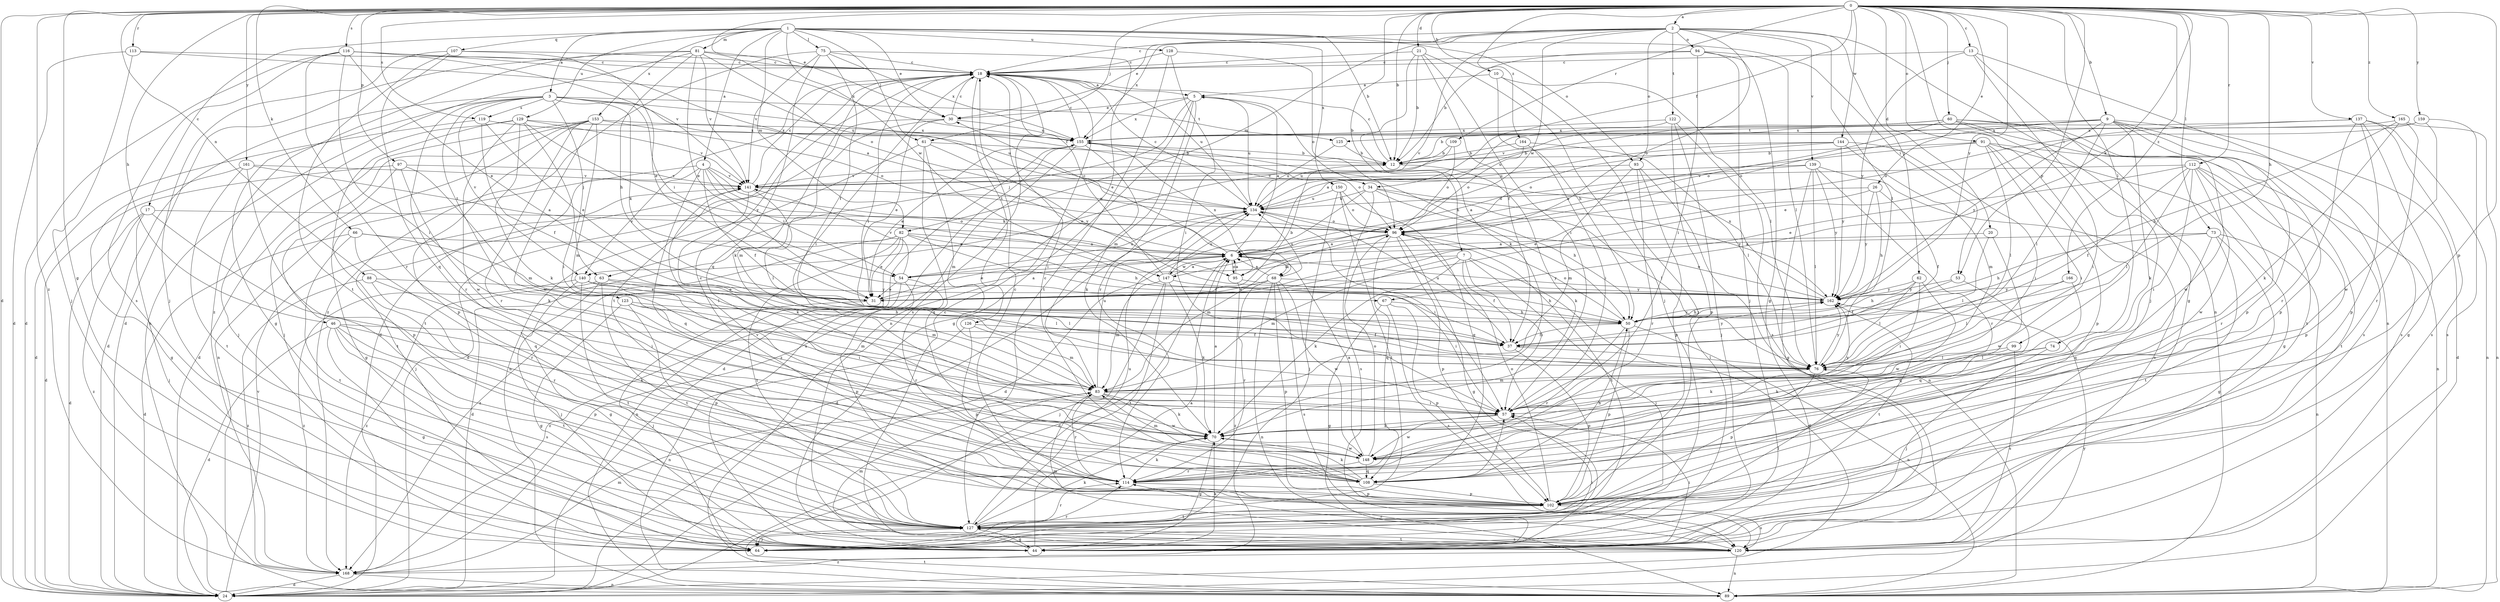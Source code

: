 strict digraph  {
0;
1;
2;
3;
4;
5;
6;
7;
9;
10;
12;
13;
17;
18;
20;
21;
24;
26;
30;
31;
34;
37;
44;
46;
50;
53;
54;
57;
60;
61;
62;
63;
64;
66;
67;
68;
70;
73;
74;
75;
76;
81;
82;
83;
88;
89;
91;
93;
94;
95;
96;
97;
99;
102;
107;
108;
109;
112;
113;
114;
116;
119;
120;
122;
123;
125;
126;
127;
128;
129;
134;
137;
139;
140;
141;
144;
147;
148;
150;
153;
155;
159;
161;
162;
164;
165;
166;
168;
0 -> 2  [label=a];
0 -> 7  [label=b];
0 -> 9  [label=b];
0 -> 10  [label=b];
0 -> 12  [label=b];
0 -> 13  [label=c];
0 -> 20  [label=d];
0 -> 21  [label=d];
0 -> 24  [label=d];
0 -> 26  [label=e];
0 -> 30  [label=e];
0 -> 34  [label=f];
0 -> 44  [label=g];
0 -> 46  [label=h];
0 -> 50  [label=h];
0 -> 53  [label=i];
0 -> 60  [label=j];
0 -> 61  [label=j];
0 -> 66  [label=k];
0 -> 67  [label=k];
0 -> 73  [label=l];
0 -> 74  [label=l];
0 -> 88  [label=n];
0 -> 91  [label=o];
0 -> 97  [label=p];
0 -> 99  [label=p];
0 -> 102  [label=p];
0 -> 109  [label=r];
0 -> 112  [label=r];
0 -> 113  [label=r];
0 -> 116  [label=s];
0 -> 119  [label=s];
0 -> 137  [label=v];
0 -> 144  [label=w];
0 -> 159  [label=y];
0 -> 161  [label=y];
0 -> 162  [label=y];
0 -> 164  [label=z];
0 -> 165  [label=z];
0 -> 166  [label=z];
0 -> 168  [label=z];
1 -> 3  [label=a];
1 -> 4  [label=a];
1 -> 12  [label=b];
1 -> 17  [label=c];
1 -> 30  [label=e];
1 -> 53  [label=i];
1 -> 61  [label=j];
1 -> 75  [label=l];
1 -> 81  [label=m];
1 -> 82  [label=m];
1 -> 93  [label=o];
1 -> 107  [label=q];
1 -> 128  [label=u];
1 -> 129  [label=u];
1 -> 147  [label=w];
1 -> 150  [label=x];
1 -> 153  [label=x];
2 -> 18  [label=c];
2 -> 30  [label=e];
2 -> 62  [label=j];
2 -> 76  [label=l];
2 -> 82  [label=m];
2 -> 89  [label=n];
2 -> 93  [label=o];
2 -> 94  [label=o];
2 -> 95  [label=o];
2 -> 122  [label=t];
2 -> 139  [label=v];
2 -> 140  [label=v];
2 -> 147  [label=w];
2 -> 155  [label=x];
3 -> 24  [label=d];
3 -> 34  [label=f];
3 -> 44  [label=g];
3 -> 54  [label=i];
3 -> 63  [label=j];
3 -> 67  [label=k];
3 -> 114  [label=r];
3 -> 119  [label=s];
3 -> 123  [label=t];
3 -> 125  [label=t];
3 -> 134  [label=u];
3 -> 140  [label=v];
4 -> 37  [label=f];
4 -> 44  [label=g];
4 -> 54  [label=i];
4 -> 68  [label=k];
4 -> 95  [label=o];
4 -> 108  [label=q];
4 -> 140  [label=v];
4 -> 141  [label=v];
5 -> 30  [label=e];
5 -> 44  [label=g];
5 -> 50  [label=h];
5 -> 63  [label=j];
5 -> 83  [label=m];
5 -> 114  [label=r];
5 -> 134  [label=u];
5 -> 155  [label=x];
6 -> 5  [label=a];
6 -> 24  [label=d];
6 -> 30  [label=e];
6 -> 31  [label=e];
6 -> 54  [label=i];
6 -> 68  [label=k];
6 -> 95  [label=o];
6 -> 147  [label=w];
6 -> 162  [label=y];
7 -> 24  [label=d];
7 -> 37  [label=f];
7 -> 54  [label=i];
7 -> 57  [label=i];
7 -> 64  [label=j];
7 -> 70  [label=k];
7 -> 83  [label=m];
9 -> 12  [label=b];
9 -> 24  [label=d];
9 -> 70  [label=k];
9 -> 76  [label=l];
9 -> 96  [label=o];
9 -> 102  [label=p];
9 -> 120  [label=s];
9 -> 125  [label=t];
9 -> 148  [label=w];
9 -> 162  [label=y];
10 -> 5  [label=a];
10 -> 50  [label=h];
10 -> 64  [label=j];
10 -> 76  [label=l];
12 -> 18  [label=c];
12 -> 70  [label=k];
12 -> 141  [label=v];
13 -> 18  [label=c];
13 -> 44  [label=g];
13 -> 64  [label=j];
13 -> 89  [label=n];
13 -> 162  [label=y];
17 -> 24  [label=d];
17 -> 64  [label=j];
17 -> 96  [label=o];
17 -> 108  [label=q];
17 -> 168  [label=z];
18 -> 5  [label=a];
18 -> 24  [label=d];
18 -> 57  [label=i];
18 -> 70  [label=k];
18 -> 76  [label=l];
18 -> 120  [label=s];
18 -> 126  [label=t];
18 -> 127  [label=t];
18 -> 134  [label=u];
20 -> 6  [label=a];
20 -> 76  [label=l];
20 -> 148  [label=w];
21 -> 12  [label=b];
21 -> 18  [label=c];
21 -> 37  [label=f];
21 -> 57  [label=i];
21 -> 64  [label=j];
21 -> 70  [label=k];
24 -> 141  [label=v];
24 -> 162  [label=y];
26 -> 31  [label=e];
26 -> 37  [label=f];
26 -> 50  [label=h];
26 -> 134  [label=u];
26 -> 162  [label=y];
30 -> 18  [label=c];
30 -> 24  [label=d];
30 -> 31  [label=e];
30 -> 83  [label=m];
30 -> 155  [label=x];
31 -> 6  [label=a];
31 -> 12  [label=b];
31 -> 64  [label=j];
34 -> 24  [label=d];
34 -> 50  [label=h];
34 -> 76  [label=l];
34 -> 120  [label=s];
34 -> 134  [label=u];
34 -> 162  [label=y];
37 -> 76  [label=l];
37 -> 102  [label=p];
37 -> 134  [label=u];
37 -> 162  [label=y];
44 -> 6  [label=a];
44 -> 57  [label=i];
44 -> 70  [label=k];
44 -> 83  [label=m];
44 -> 155  [label=x];
46 -> 24  [label=d];
46 -> 37  [label=f];
46 -> 44  [label=g];
46 -> 70  [label=k];
46 -> 102  [label=p];
46 -> 120  [label=s];
46 -> 127  [label=t];
50 -> 37  [label=f];
50 -> 89  [label=n];
50 -> 96  [label=o];
50 -> 102  [label=p];
50 -> 114  [label=r];
50 -> 162  [label=y];
53 -> 37  [label=f];
53 -> 108  [label=q];
53 -> 162  [label=y];
54 -> 31  [label=e];
54 -> 102  [label=p];
54 -> 114  [label=r];
54 -> 134  [label=u];
54 -> 141  [label=v];
54 -> 168  [label=z];
57 -> 70  [label=k];
57 -> 148  [label=w];
57 -> 162  [label=y];
60 -> 57  [label=i];
60 -> 96  [label=o];
60 -> 102  [label=p];
60 -> 120  [label=s];
60 -> 127  [label=t];
60 -> 134  [label=u];
60 -> 141  [label=v];
60 -> 155  [label=x];
61 -> 12  [label=b];
61 -> 83  [label=m];
61 -> 89  [label=n];
61 -> 108  [label=q];
61 -> 162  [label=y];
62 -> 50  [label=h];
62 -> 57  [label=i];
62 -> 76  [label=l];
62 -> 148  [label=w];
62 -> 162  [label=y];
63 -> 31  [label=e];
63 -> 64  [label=j];
63 -> 76  [label=l];
63 -> 127  [label=t];
63 -> 168  [label=z];
64 -> 57  [label=i];
64 -> 114  [label=r];
66 -> 6  [label=a];
66 -> 24  [label=d];
66 -> 76  [label=l];
66 -> 114  [label=r];
66 -> 127  [label=t];
67 -> 44  [label=g];
67 -> 50  [label=h];
67 -> 102  [label=p];
67 -> 120  [label=s];
68 -> 6  [label=a];
68 -> 31  [label=e];
68 -> 89  [label=n];
68 -> 102  [label=p];
68 -> 114  [label=r];
68 -> 120  [label=s];
68 -> 134  [label=u];
68 -> 148  [label=w];
68 -> 162  [label=y];
70 -> 6  [label=a];
70 -> 44  [label=g];
70 -> 148  [label=w];
73 -> 6  [label=a];
73 -> 44  [label=g];
73 -> 50  [label=h];
73 -> 89  [label=n];
73 -> 108  [label=q];
73 -> 127  [label=t];
74 -> 64  [label=j];
74 -> 70  [label=k];
74 -> 76  [label=l];
75 -> 18  [label=c];
75 -> 37  [label=f];
75 -> 89  [label=n];
75 -> 108  [label=q];
75 -> 141  [label=v];
75 -> 155  [label=x];
75 -> 168  [label=z];
76 -> 83  [label=m];
76 -> 102  [label=p];
76 -> 162  [label=y];
81 -> 18  [label=c];
81 -> 24  [label=d];
81 -> 31  [label=e];
81 -> 50  [label=h];
81 -> 89  [label=n];
81 -> 96  [label=o];
81 -> 141  [label=v];
81 -> 155  [label=x];
81 -> 168  [label=z];
82 -> 6  [label=a];
82 -> 24  [label=d];
82 -> 31  [label=e];
82 -> 37  [label=f];
82 -> 50  [label=h];
82 -> 89  [label=n];
82 -> 127  [label=t];
82 -> 168  [label=z];
83 -> 57  [label=i];
83 -> 70  [label=k];
83 -> 114  [label=r];
83 -> 134  [label=u];
83 -> 148  [label=w];
88 -> 31  [label=e];
88 -> 57  [label=i];
88 -> 114  [label=r];
88 -> 168  [label=z];
89 -> 127  [label=t];
91 -> 6  [label=a];
91 -> 12  [label=b];
91 -> 44  [label=g];
91 -> 57  [label=i];
91 -> 76  [label=l];
91 -> 89  [label=n];
91 -> 102  [label=p];
93 -> 83  [label=m];
93 -> 89  [label=n];
93 -> 102  [label=p];
93 -> 114  [label=r];
93 -> 141  [label=v];
94 -> 12  [label=b];
94 -> 18  [label=c];
94 -> 44  [label=g];
94 -> 57  [label=i];
94 -> 64  [label=j];
94 -> 76  [label=l];
95 -> 6  [label=a];
95 -> 50  [label=h];
95 -> 155  [label=x];
95 -> 168  [label=z];
96 -> 6  [label=a];
96 -> 44  [label=g];
96 -> 83  [label=m];
96 -> 102  [label=p];
96 -> 108  [label=q];
96 -> 127  [label=t];
97 -> 24  [label=d];
97 -> 70  [label=k];
97 -> 83  [label=m];
97 -> 127  [label=t];
97 -> 141  [label=v];
99 -> 70  [label=k];
99 -> 76  [label=l];
99 -> 120  [label=s];
102 -> 18  [label=c];
102 -> 96  [label=o];
102 -> 120  [label=s];
102 -> 127  [label=t];
107 -> 18  [label=c];
107 -> 31  [label=e];
107 -> 64  [label=j];
107 -> 108  [label=q];
107 -> 127  [label=t];
108 -> 18  [label=c];
108 -> 50  [label=h];
108 -> 57  [label=i];
108 -> 70  [label=k];
108 -> 102  [label=p];
108 -> 141  [label=v];
109 -> 12  [label=b];
109 -> 96  [label=o];
109 -> 134  [label=u];
112 -> 31  [label=e];
112 -> 37  [label=f];
112 -> 57  [label=i];
112 -> 76  [label=l];
112 -> 102  [label=p];
112 -> 114  [label=r];
112 -> 127  [label=t];
112 -> 141  [label=v];
112 -> 148  [label=w];
113 -> 18  [label=c];
113 -> 24  [label=d];
113 -> 64  [label=j];
113 -> 134  [label=u];
114 -> 18  [label=c];
114 -> 70  [label=k];
114 -> 102  [label=p];
116 -> 6  [label=a];
116 -> 18  [label=c];
116 -> 24  [label=d];
116 -> 31  [label=e];
116 -> 57  [label=i];
116 -> 114  [label=r];
116 -> 120  [label=s];
116 -> 141  [label=v];
119 -> 24  [label=d];
119 -> 31  [label=e];
119 -> 37  [label=f];
119 -> 155  [label=x];
120 -> 18  [label=c];
120 -> 83  [label=m];
120 -> 89  [label=n];
120 -> 114  [label=r];
120 -> 127  [label=t];
120 -> 168  [label=z];
122 -> 6  [label=a];
122 -> 64  [label=j];
122 -> 102  [label=p];
122 -> 120  [label=s];
122 -> 155  [label=x];
123 -> 44  [label=g];
123 -> 50  [label=h];
123 -> 57  [label=i];
123 -> 83  [label=m];
123 -> 102  [label=p];
125 -> 12  [label=b];
125 -> 134  [label=u];
126 -> 37  [label=f];
126 -> 83  [label=m];
126 -> 89  [label=n];
126 -> 102  [label=p];
127 -> 44  [label=g];
127 -> 64  [label=j];
127 -> 70  [label=k];
127 -> 76  [label=l];
127 -> 114  [label=r];
127 -> 120  [label=s];
127 -> 134  [label=u];
128 -> 18  [label=c];
128 -> 57  [label=i];
128 -> 96  [label=o];
128 -> 127  [label=t];
129 -> 57  [label=i];
129 -> 64  [label=j];
129 -> 70  [label=k];
129 -> 127  [label=t];
129 -> 141  [label=v];
129 -> 148  [label=w];
129 -> 155  [label=x];
129 -> 162  [label=y];
134 -> 18  [label=c];
134 -> 24  [label=d];
134 -> 57  [label=i];
134 -> 96  [label=o];
137 -> 31  [label=e];
137 -> 44  [label=g];
137 -> 89  [label=n];
137 -> 102  [label=p];
137 -> 114  [label=r];
137 -> 120  [label=s];
137 -> 155  [label=x];
139 -> 6  [label=a];
139 -> 44  [label=g];
139 -> 76  [label=l];
139 -> 114  [label=r];
139 -> 120  [label=s];
139 -> 141  [label=v];
139 -> 162  [label=y];
140 -> 44  [label=g];
140 -> 76  [label=l];
140 -> 83  [label=m];
140 -> 127  [label=t];
140 -> 162  [label=y];
140 -> 168  [label=z];
141 -> 18  [label=c];
141 -> 64  [label=j];
141 -> 70  [label=k];
141 -> 76  [label=l];
141 -> 134  [label=u];
144 -> 12  [label=b];
144 -> 57  [label=i];
144 -> 83  [label=m];
144 -> 96  [label=o];
144 -> 134  [label=u];
144 -> 162  [label=y];
147 -> 6  [label=a];
147 -> 18  [label=c];
147 -> 57  [label=i];
147 -> 64  [label=j];
147 -> 70  [label=k];
147 -> 83  [label=m];
147 -> 127  [label=t];
147 -> 134  [label=u];
148 -> 6  [label=a];
148 -> 83  [label=m];
148 -> 96  [label=o];
148 -> 108  [label=q];
148 -> 114  [label=r];
150 -> 64  [label=j];
150 -> 96  [label=o];
150 -> 108  [label=q];
150 -> 127  [label=t];
150 -> 134  [label=u];
153 -> 24  [label=d];
153 -> 64  [label=j];
153 -> 83  [label=m];
153 -> 89  [label=n];
153 -> 96  [label=o];
153 -> 102  [label=p];
153 -> 114  [label=r];
153 -> 148  [label=w];
153 -> 155  [label=x];
155 -> 12  [label=b];
155 -> 18  [label=c];
155 -> 24  [label=d];
155 -> 31  [label=e];
155 -> 70  [label=k];
155 -> 96  [label=o];
155 -> 168  [label=z];
159 -> 96  [label=o];
159 -> 120  [label=s];
159 -> 148  [label=w];
159 -> 155  [label=x];
161 -> 6  [label=a];
161 -> 44  [label=g];
161 -> 102  [label=p];
161 -> 127  [label=t];
161 -> 141  [label=v];
162 -> 50  [label=h];
162 -> 96  [label=o];
162 -> 127  [label=t];
162 -> 155  [label=x];
164 -> 12  [label=b];
164 -> 57  [label=i];
164 -> 76  [label=l];
164 -> 96  [label=o];
165 -> 50  [label=h];
165 -> 70  [label=k];
165 -> 89  [label=n];
165 -> 114  [label=r];
165 -> 155  [label=x];
166 -> 76  [label=l];
166 -> 108  [label=q];
166 -> 162  [label=y];
168 -> 24  [label=d];
168 -> 83  [label=m];
168 -> 89  [label=n];
}

